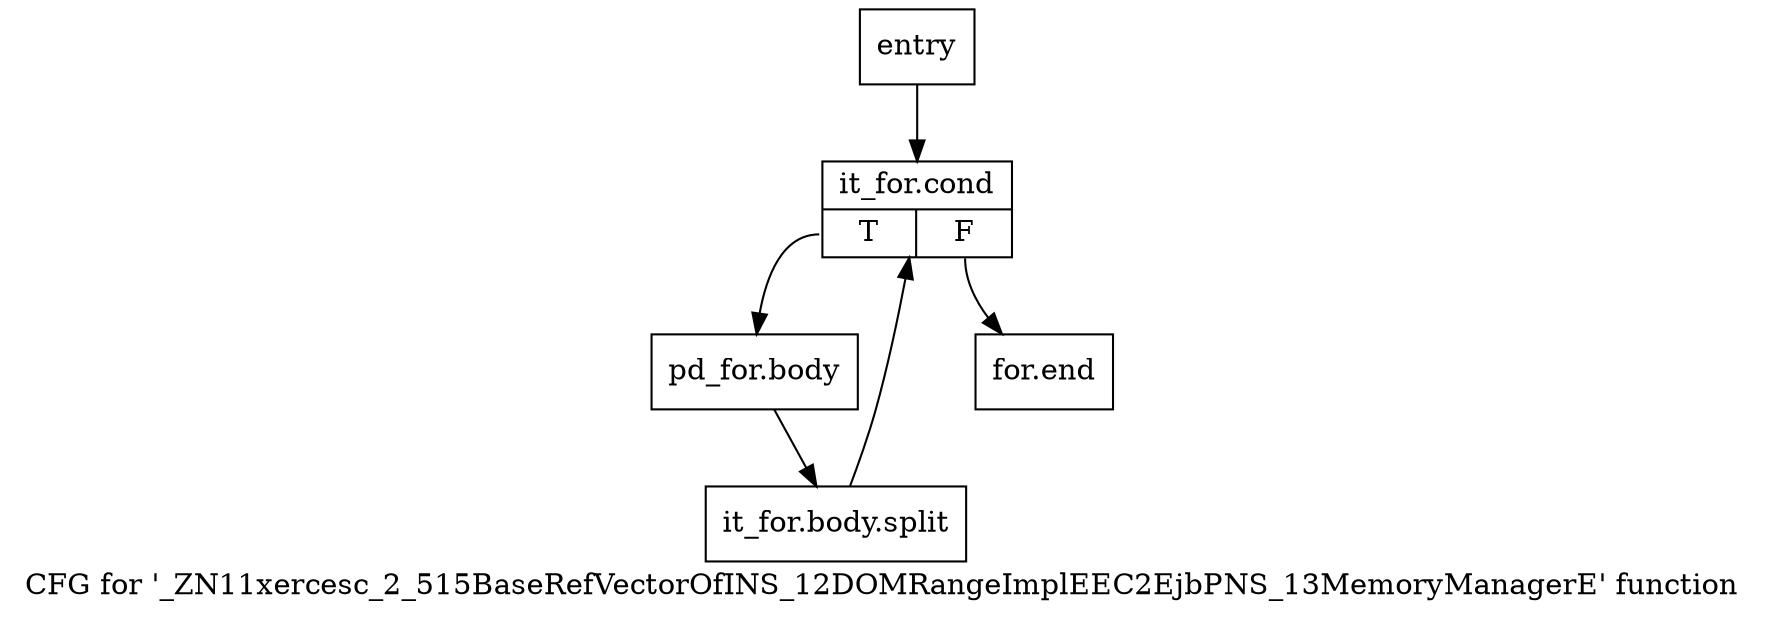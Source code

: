 digraph "CFG for '_ZN11xercesc_2_515BaseRefVectorOfINS_12DOMRangeImplEEC2EjbPNS_13MemoryManagerE' function" {
	label="CFG for '_ZN11xercesc_2_515BaseRefVectorOfINS_12DOMRangeImplEEC2EjbPNS_13MemoryManagerE' function";

	Node0x2a33a90 [shape=record,label="{entry}"];
	Node0x2a33a90 -> Node0x2a33ae0;
	Node0x2a33ae0 [shape=record,label="{it_for.cond|{<s0>T|<s1>F}}"];
	Node0x2a33ae0:s0 -> Node0x2a33b30;
	Node0x2a33ae0:s1 -> Node0x2a33b80;
	Node0x2a33b30 [shape=record,label="{pd_for.body}"];
	Node0x2a33b30 -> Node0xa582a50;
	Node0xa582a50 [shape=record,label="{it_for.body.split}"];
	Node0xa582a50 -> Node0x2a33ae0;
	Node0x2a33b80 [shape=record,label="{for.end}"];
}
